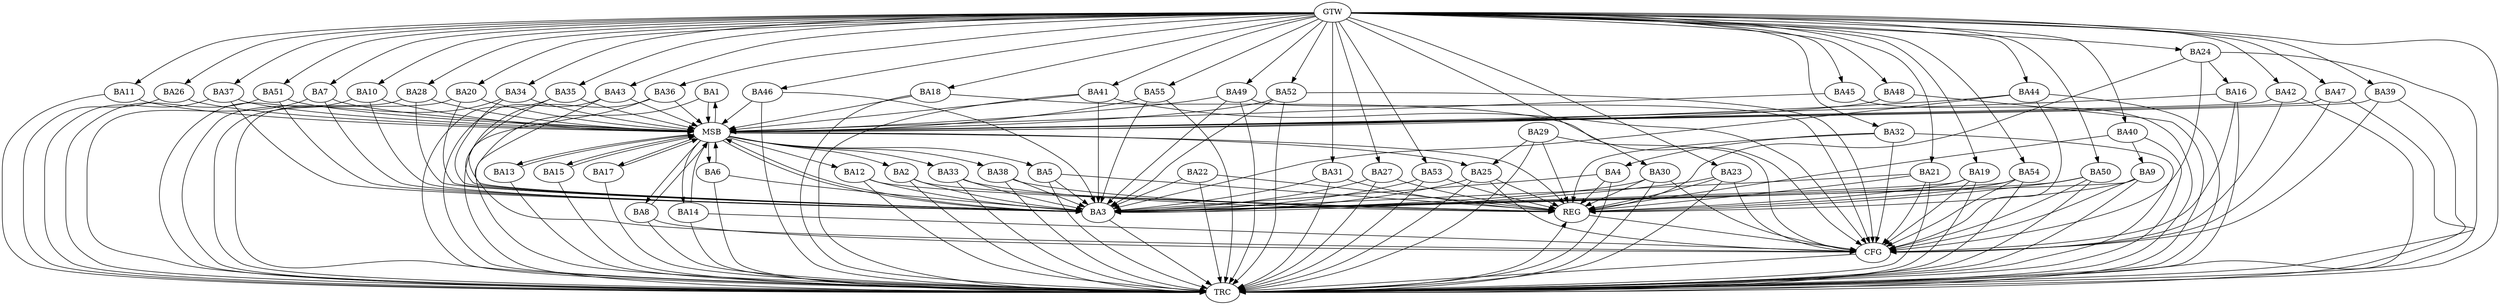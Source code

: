 strict digraph G {
  BA1 [ label="BA1" ];
  BA2 [ label="BA2" ];
  BA3 [ label="BA3" ];
  BA4 [ label="BA4" ];
  BA5 [ label="BA5" ];
  BA6 [ label="BA6" ];
  BA7 [ label="BA7" ];
  BA8 [ label="BA8" ];
  BA9 [ label="BA9" ];
  BA10 [ label="BA10" ];
  BA11 [ label="BA11" ];
  BA12 [ label="BA12" ];
  BA13 [ label="BA13" ];
  BA14 [ label="BA14" ];
  BA15 [ label="BA15" ];
  BA16 [ label="BA16" ];
  BA17 [ label="BA17" ];
  BA18 [ label="BA18" ];
  BA19 [ label="BA19" ];
  BA20 [ label="BA20" ];
  BA21 [ label="BA21" ];
  BA22 [ label="BA22" ];
  BA23 [ label="BA23" ];
  BA24 [ label="BA24" ];
  BA25 [ label="BA25" ];
  BA26 [ label="BA26" ];
  BA27 [ label="BA27" ];
  BA28 [ label="BA28" ];
  BA29 [ label="BA29" ];
  BA30 [ label="BA30" ];
  BA31 [ label="BA31" ];
  BA32 [ label="BA32" ];
  BA33 [ label="BA33" ];
  BA34 [ label="BA34" ];
  BA35 [ label="BA35" ];
  BA36 [ label="BA36" ];
  BA37 [ label="BA37" ];
  BA38 [ label="BA38" ];
  BA39 [ label="BA39" ];
  BA40 [ label="BA40" ];
  BA41 [ label="BA41" ];
  BA42 [ label="BA42" ];
  BA43 [ label="BA43" ];
  BA44 [ label="BA44" ];
  BA45 [ label="BA45" ];
  BA46 [ label="BA46" ];
  BA47 [ label="BA47" ];
  BA48 [ label="BA48" ];
  BA49 [ label="BA49" ];
  BA50 [ label="BA50" ];
  BA51 [ label="BA51" ];
  BA52 [ label="BA52" ];
  BA53 [ label="BA53" ];
  BA54 [ label="BA54" ];
  BA55 [ label="BA55" ];
  GTW [ label="GTW" ];
  REG [ label="REG" ];
  MSB [ label="MSB" ];
  CFG [ label="CFG" ];
  TRC [ label="TRC" ];
  BA4 -> BA3;
  BA5 -> BA3;
  BA12 -> BA3;
  BA24 -> BA16;
  BA29 -> BA25;
  BA32 -> BA4;
  BA38 -> BA3;
  BA40 -> BA9;
  GTW -> BA7;
  GTW -> BA10;
  GTW -> BA11;
  GTW -> BA18;
  GTW -> BA19;
  GTW -> BA20;
  GTW -> BA21;
  GTW -> BA23;
  GTW -> BA24;
  GTW -> BA26;
  GTW -> BA27;
  GTW -> BA28;
  GTW -> BA30;
  GTW -> BA31;
  GTW -> BA32;
  GTW -> BA34;
  GTW -> BA35;
  GTW -> BA36;
  GTW -> BA37;
  GTW -> BA39;
  GTW -> BA40;
  GTW -> BA41;
  GTW -> BA42;
  GTW -> BA43;
  GTW -> BA44;
  GTW -> BA45;
  GTW -> BA46;
  GTW -> BA47;
  GTW -> BA48;
  GTW -> BA49;
  GTW -> BA50;
  GTW -> BA51;
  GTW -> BA52;
  GTW -> BA53;
  GTW -> BA54;
  GTW -> BA55;
  BA2 -> REG;
  BA4 -> REG;
  BA5 -> REG;
  BA9 -> REG;
  BA12 -> REG;
  BA19 -> REG;
  BA21 -> REG;
  BA22 -> REG;
  BA23 -> REG;
  BA24 -> REG;
  BA25 -> REG;
  BA27 -> REG;
  BA29 -> REG;
  BA30 -> REG;
  BA31 -> REG;
  BA32 -> REG;
  BA33 -> REG;
  BA38 -> REG;
  BA40 -> REG;
  BA50 -> REG;
  BA53 -> REG;
  BA54 -> REG;
  BA1 -> MSB;
  MSB -> BA2;
  MSB -> REG;
  BA3 -> MSB;
  BA6 -> MSB;
  MSB -> BA5;
  BA7 -> MSB;
  BA8 -> MSB;
  MSB -> BA1;
  BA10 -> MSB;
  MSB -> BA3;
  BA11 -> MSB;
  BA13 -> MSB;
  MSB -> BA12;
  BA14 -> MSB;
  BA15 -> MSB;
  BA16 -> MSB;
  MSB -> BA14;
  BA17 -> MSB;
  BA18 -> MSB;
  BA20 -> MSB;
  MSB -> BA17;
  BA26 -> MSB;
  MSB -> BA15;
  BA28 -> MSB;
  MSB -> BA8;
  BA34 -> MSB;
  BA35 -> MSB;
  BA36 -> MSB;
  BA37 -> MSB;
  MSB -> BA6;
  BA39 -> MSB;
  BA41 -> MSB;
  MSB -> BA33;
  BA42 -> MSB;
  MSB -> BA25;
  BA43 -> MSB;
  BA44 -> MSB;
  BA45 -> MSB;
  BA46 -> MSB;
  BA47 -> MSB;
  BA48 -> MSB;
  MSB -> BA38;
  BA49 -> MSB;
  BA51 -> MSB;
  MSB -> BA13;
  BA52 -> MSB;
  BA55 -> MSB;
  BA39 -> CFG;
  BA30 -> CFG;
  BA16 -> CFG;
  BA9 -> CFG;
  BA23 -> CFG;
  BA41 -> CFG;
  BA25 -> CFG;
  BA18 -> CFG;
  BA47 -> CFG;
  BA8 -> CFG;
  BA29 -> CFG;
  BA42 -> CFG;
  BA21 -> CFG;
  BA54 -> CFG;
  BA19 -> CFG;
  BA49 -> CFG;
  BA36 -> CFG;
  BA14 -> CFG;
  BA44 -> CFG;
  BA32 -> CFG;
  BA24 -> CFG;
  BA50 -> CFG;
  BA52 -> CFG;
  REG -> CFG;
  BA1 -> TRC;
  BA2 -> TRC;
  BA3 -> TRC;
  BA4 -> TRC;
  BA5 -> TRC;
  BA6 -> TRC;
  BA7 -> TRC;
  BA8 -> TRC;
  BA9 -> TRC;
  BA10 -> TRC;
  BA11 -> TRC;
  BA12 -> TRC;
  BA13 -> TRC;
  BA14 -> TRC;
  BA15 -> TRC;
  BA16 -> TRC;
  BA17 -> TRC;
  BA18 -> TRC;
  BA19 -> TRC;
  BA20 -> TRC;
  BA21 -> TRC;
  BA22 -> TRC;
  BA23 -> TRC;
  BA24 -> TRC;
  BA25 -> TRC;
  BA26 -> TRC;
  BA27 -> TRC;
  BA28 -> TRC;
  BA29 -> TRC;
  BA30 -> TRC;
  BA31 -> TRC;
  BA32 -> TRC;
  BA33 -> TRC;
  BA34 -> TRC;
  BA35 -> TRC;
  BA36 -> TRC;
  BA37 -> TRC;
  BA38 -> TRC;
  BA39 -> TRC;
  BA40 -> TRC;
  BA41 -> TRC;
  BA42 -> TRC;
  BA43 -> TRC;
  BA44 -> TRC;
  BA45 -> TRC;
  BA46 -> TRC;
  BA47 -> TRC;
  BA48 -> TRC;
  BA49 -> TRC;
  BA50 -> TRC;
  BA51 -> TRC;
  BA52 -> TRC;
  BA53 -> TRC;
  BA54 -> TRC;
  BA55 -> TRC;
  GTW -> TRC;
  CFG -> TRC;
  TRC -> REG;
  BA44 -> BA3;
  BA46 -> BA3;
  BA30 -> BA3;
  BA55 -> BA3;
  BA49 -> BA3;
  BA10 -> BA3;
  BA23 -> BA3;
  BA53 -> BA3;
  BA21 -> BA3;
  BA51 -> BA3;
  BA6 -> BA3;
  BA50 -> BA3;
  BA41 -> BA3;
  BA31 -> BA3;
  BA25 -> BA3;
  BA19 -> BA3;
  BA22 -> BA3;
  BA7 -> BA3;
  BA33 -> BA3;
  BA37 -> BA3;
  BA52 -> BA3;
  BA20 -> BA3;
  BA35 -> BA3;
  BA27 -> BA3;
  BA9 -> BA3;
  BA28 -> BA3;
  BA34 -> BA3;
  BA43 -> BA3;
  BA2 -> BA3;
  BA54 -> BA3;
}
